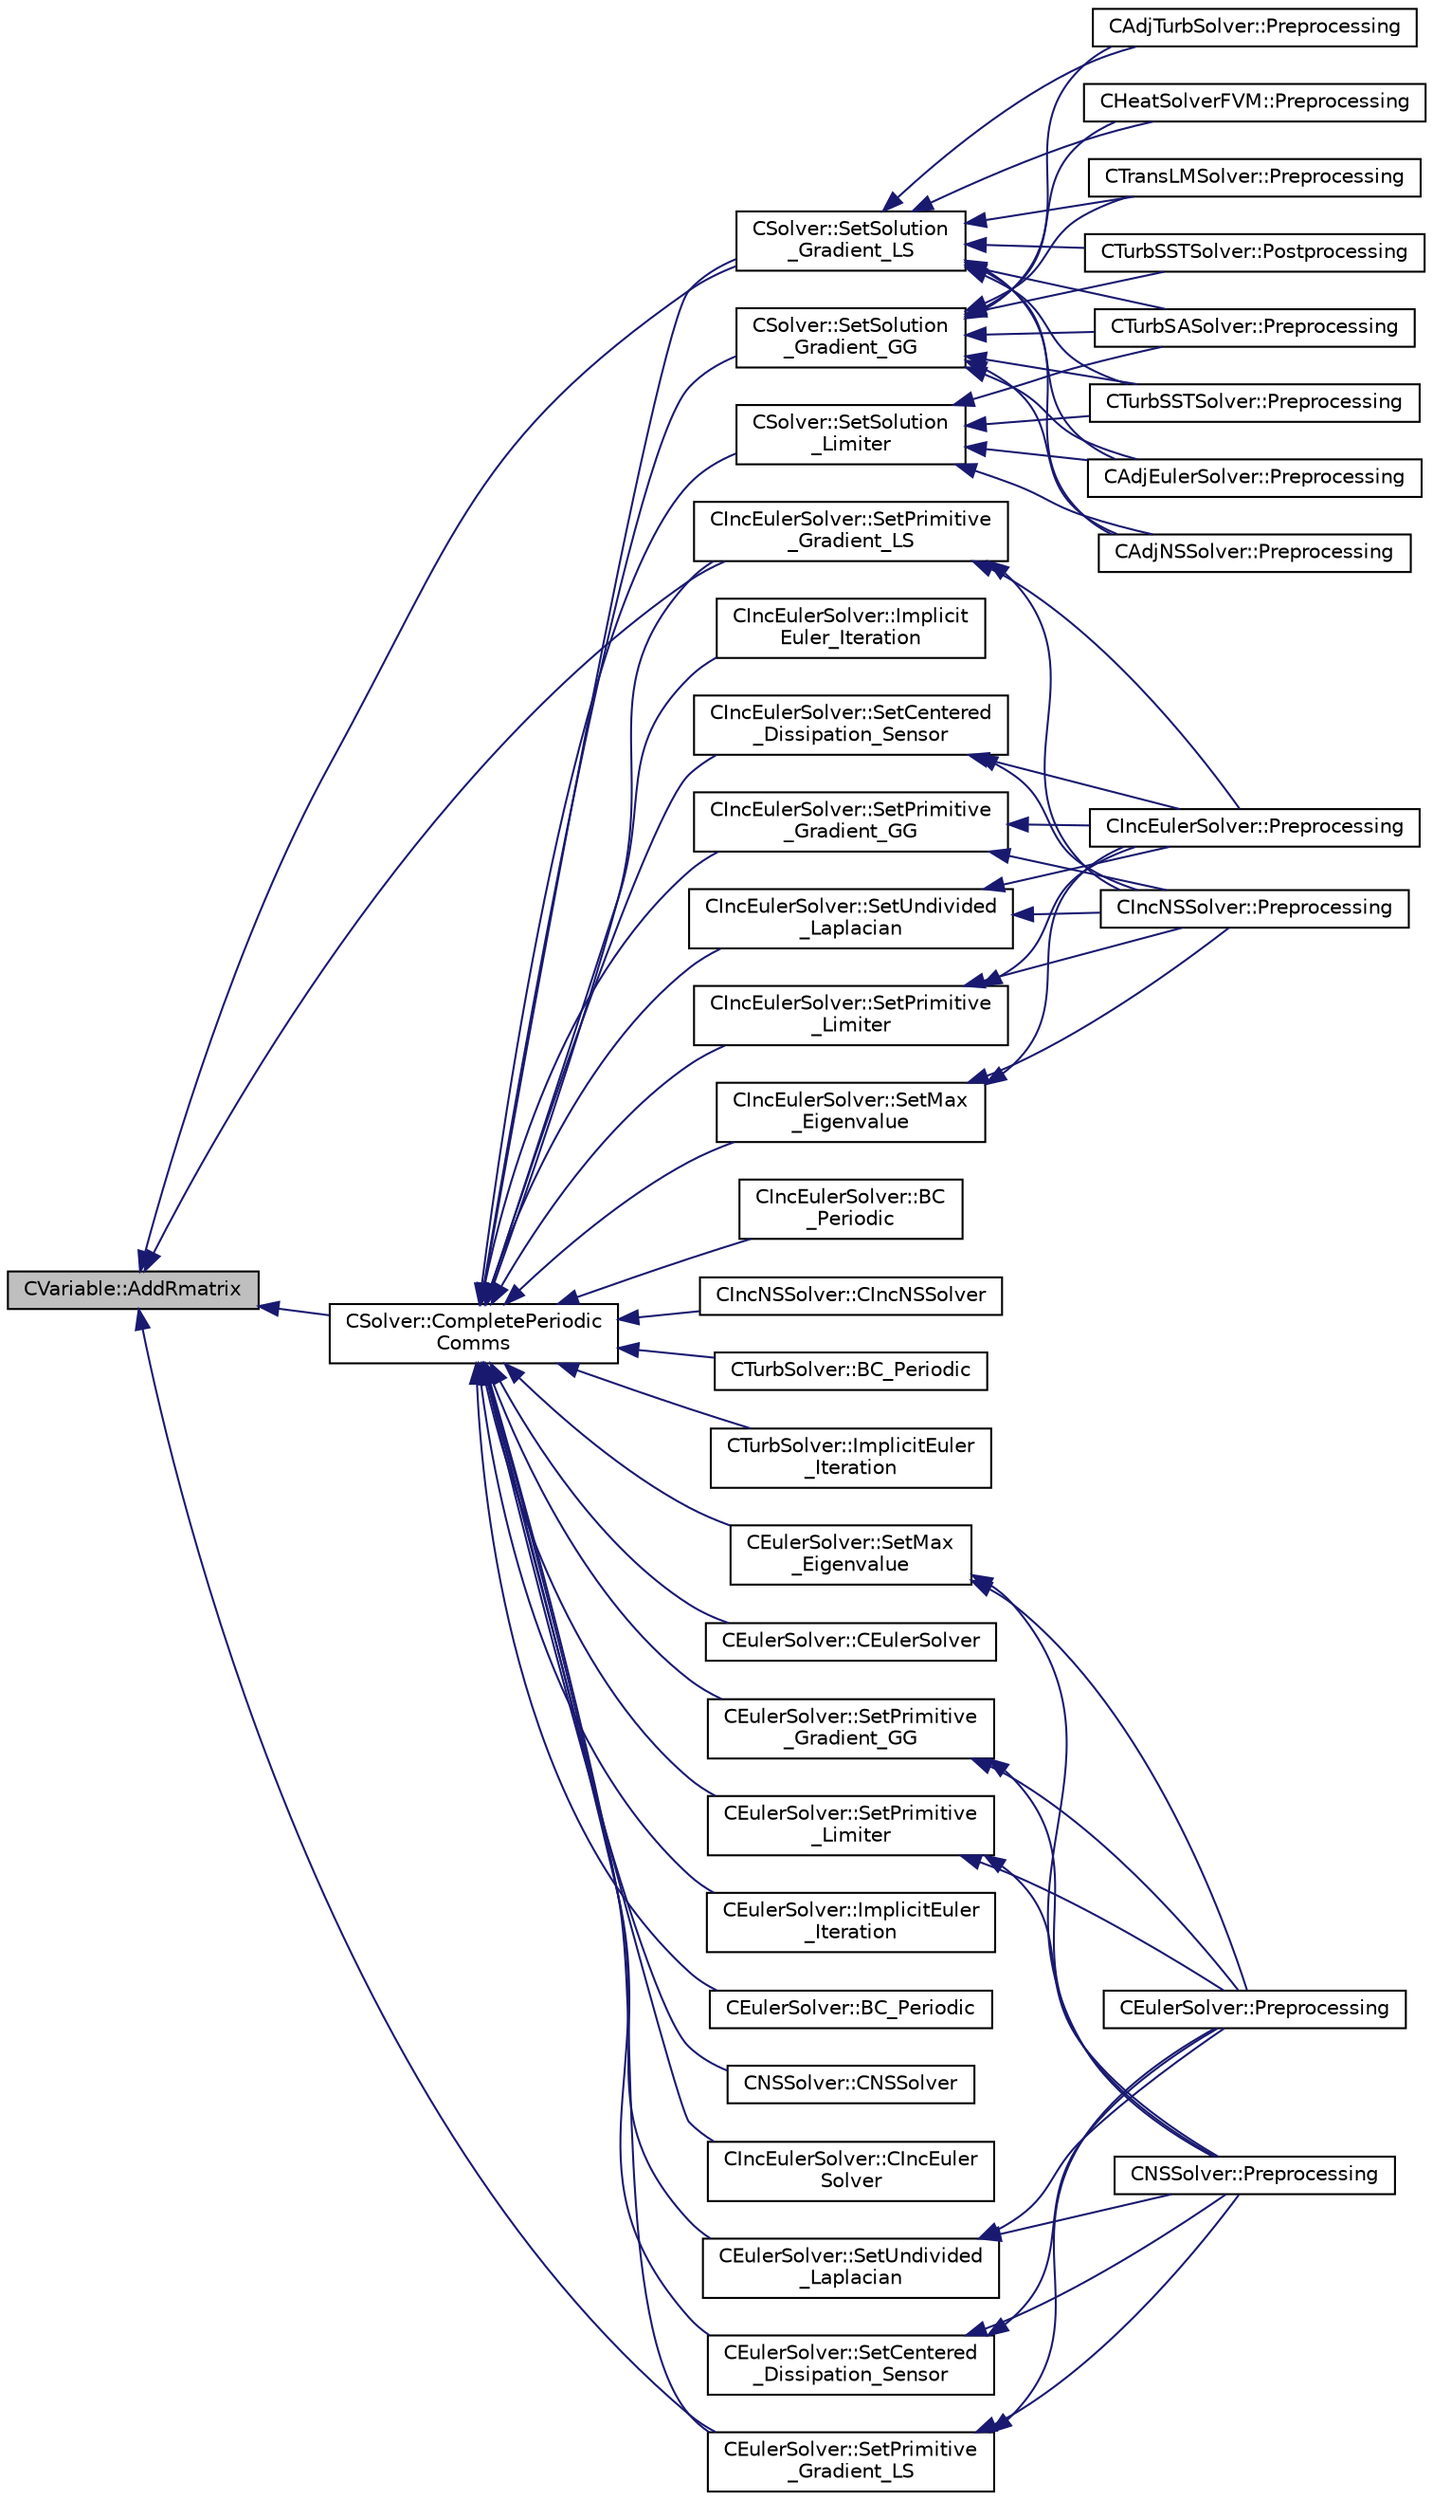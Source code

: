 digraph "CVariable::AddRmatrix"
{
  edge [fontname="Helvetica",fontsize="10",labelfontname="Helvetica",labelfontsize="10"];
  node [fontname="Helvetica",fontsize="10",shape=record];
  rankdir="LR";
  Node206 [label="CVariable::AddRmatrix",height=0.2,width=0.4,color="black", fillcolor="grey75", style="filled", fontcolor="black"];
  Node206 -> Node207 [dir="back",color="midnightblue",fontsize="10",style="solid",fontname="Helvetica"];
  Node207 [label="CEulerSolver::SetPrimitive\l_Gradient_LS",height=0.2,width=0.4,color="black", fillcolor="white", style="filled",URL="$class_c_euler_solver.html#a734d5bd064215fb722477f39993155d4",tooltip="Compute the gradient of the primitive variables using a Least-Squares method, and stores the result i..."];
  Node207 -> Node208 [dir="back",color="midnightblue",fontsize="10",style="solid",fontname="Helvetica"];
  Node208 [label="CEulerSolver::Preprocessing",height=0.2,width=0.4,color="black", fillcolor="white", style="filled",URL="$class_c_euler_solver.html#a8b89e1bfce33284c2d8f5f00f82f3f3f",tooltip="Compute primitive variables and their gradients. "];
  Node207 -> Node209 [dir="back",color="midnightblue",fontsize="10",style="solid",fontname="Helvetica"];
  Node209 [label="CNSSolver::Preprocessing",height=0.2,width=0.4,color="black", fillcolor="white", style="filled",URL="$class_c_n_s_solver.html#a028c83d18cf8520dff2f9628d8a04e4b",tooltip="Restart residual and compute gradients. "];
  Node206 -> Node210 [dir="back",color="midnightblue",fontsize="10",style="solid",fontname="Helvetica"];
  Node210 [label="CIncEulerSolver::SetPrimitive\l_Gradient_LS",height=0.2,width=0.4,color="black", fillcolor="white", style="filled",URL="$class_c_inc_euler_solver.html#a3e3355cbeb9d265f4073cca113b9d46e",tooltip="Compute the gradient of the primitive variables using a Least-Squares method, and stores the result i..."];
  Node210 -> Node211 [dir="back",color="midnightblue",fontsize="10",style="solid",fontname="Helvetica"];
  Node211 [label="CIncEulerSolver::Preprocessing",height=0.2,width=0.4,color="black", fillcolor="white", style="filled",URL="$class_c_inc_euler_solver.html#aabd902b10cc9b41b6b2c406efba0ac41",tooltip="Compute primitive variables and their gradients. "];
  Node210 -> Node212 [dir="back",color="midnightblue",fontsize="10",style="solid",fontname="Helvetica"];
  Node212 [label="CIncNSSolver::Preprocessing",height=0.2,width=0.4,color="black", fillcolor="white", style="filled",URL="$class_c_inc_n_s_solver.html#ae84f6e86313acd1da80c505b4eab81e5",tooltip="Restart residual and compute gradients. "];
  Node206 -> Node213 [dir="back",color="midnightblue",fontsize="10",style="solid",fontname="Helvetica"];
  Node213 [label="CSolver::CompletePeriodic\lComms",height=0.2,width=0.4,color="black", fillcolor="white", style="filled",URL="$class_c_solver.html#a7e77df2076057995213de49d4ca2e7c7",tooltip="Routine to complete the set of non-blocking periodic communications launched by InitiatePeriodicComms..."];
  Node213 -> Node214 [dir="back",color="midnightblue",fontsize="10",style="solid",fontname="Helvetica"];
  Node214 [label="CEulerSolver::CEulerSolver",height=0.2,width=0.4,color="black", fillcolor="white", style="filled",URL="$class_c_euler_solver.html#ae1e74218b4e943111b100d7ddcbd4db9"];
  Node213 -> Node215 [dir="back",color="midnightblue",fontsize="10",style="solid",fontname="Helvetica"];
  Node215 [label="CEulerSolver::SetMax\l_Eigenvalue",height=0.2,width=0.4,color="black", fillcolor="white", style="filled",URL="$class_c_euler_solver.html#a76f7fdf349ae41c6f0cf4df82b571fb1",tooltip="Compute the max eigenvalue. "];
  Node215 -> Node208 [dir="back",color="midnightblue",fontsize="10",style="solid",fontname="Helvetica"];
  Node215 -> Node209 [dir="back",color="midnightblue",fontsize="10",style="solid",fontname="Helvetica"];
  Node213 -> Node216 [dir="back",color="midnightblue",fontsize="10",style="solid",fontname="Helvetica"];
  Node216 [label="CEulerSolver::SetUndivided\l_Laplacian",height=0.2,width=0.4,color="black", fillcolor="white", style="filled",URL="$class_c_euler_solver.html#adc7c82a25b8be22b16b5452c1992744f",tooltip="Compute the undivided laplacian for the solution, except the energy equation. "];
  Node216 -> Node208 [dir="back",color="midnightblue",fontsize="10",style="solid",fontname="Helvetica"];
  Node216 -> Node209 [dir="back",color="midnightblue",fontsize="10",style="solid",fontname="Helvetica"];
  Node213 -> Node217 [dir="back",color="midnightblue",fontsize="10",style="solid",fontname="Helvetica"];
  Node217 [label="CEulerSolver::SetCentered\l_Dissipation_Sensor",height=0.2,width=0.4,color="black", fillcolor="white", style="filled",URL="$class_c_euler_solver.html#a2f4e3619ae65c63cbda1ef2098441ab4",tooltip="Compute a pressure sensor switch. "];
  Node217 -> Node208 [dir="back",color="midnightblue",fontsize="10",style="solid",fontname="Helvetica"];
  Node217 -> Node209 [dir="back",color="midnightblue",fontsize="10",style="solid",fontname="Helvetica"];
  Node213 -> Node218 [dir="back",color="midnightblue",fontsize="10",style="solid",fontname="Helvetica"];
  Node218 [label="CEulerSolver::ImplicitEuler\l_Iteration",height=0.2,width=0.4,color="black", fillcolor="white", style="filled",URL="$class_c_euler_solver.html#a4e8277fc44dc97c8d73fbe3347204372",tooltip="Update the solution using an implicit Euler scheme. "];
  Node213 -> Node219 [dir="back",color="midnightblue",fontsize="10",style="solid",fontname="Helvetica"];
  Node219 [label="CEulerSolver::SetPrimitive\l_Gradient_GG",height=0.2,width=0.4,color="black", fillcolor="white", style="filled",URL="$class_c_euler_solver.html#a74fb3b502b83371fcf0728ec546e039b",tooltip="Compute the gradient of the primitive variables using Green-Gauss method, and stores the result in th..."];
  Node219 -> Node208 [dir="back",color="midnightblue",fontsize="10",style="solid",fontname="Helvetica"];
  Node219 -> Node209 [dir="back",color="midnightblue",fontsize="10",style="solid",fontname="Helvetica"];
  Node213 -> Node207 [dir="back",color="midnightblue",fontsize="10",style="solid",fontname="Helvetica"];
  Node213 -> Node220 [dir="back",color="midnightblue",fontsize="10",style="solid",fontname="Helvetica"];
  Node220 [label="CEulerSolver::SetPrimitive\l_Limiter",height=0.2,width=0.4,color="black", fillcolor="white", style="filled",URL="$class_c_euler_solver.html#a43004a7f0fad7a6d1f435144710bf13e",tooltip="Compute the limiter of the primitive variables. "];
  Node220 -> Node208 [dir="back",color="midnightblue",fontsize="10",style="solid",fontname="Helvetica"];
  Node220 -> Node209 [dir="back",color="midnightblue",fontsize="10",style="solid",fontname="Helvetica"];
  Node213 -> Node221 [dir="back",color="midnightblue",fontsize="10",style="solid",fontname="Helvetica"];
  Node221 [label="CEulerSolver::BC_Periodic",height=0.2,width=0.4,color="black", fillcolor="white", style="filled",URL="$class_c_euler_solver.html#a9bd458698ede3dffd1b4d1f974f39b03",tooltip="Impose a periodic boundary condition by summing contributions from the complete control volume..."];
  Node213 -> Node222 [dir="back",color="midnightblue",fontsize="10",style="solid",fontname="Helvetica"];
  Node222 [label="CNSSolver::CNSSolver",height=0.2,width=0.4,color="black", fillcolor="white", style="filled",URL="$class_c_n_s_solver.html#a2a8ad49c42b4546696e631cf44b7788b"];
  Node213 -> Node223 [dir="back",color="midnightblue",fontsize="10",style="solid",fontname="Helvetica"];
  Node223 [label="CIncEulerSolver::CIncEuler\lSolver",height=0.2,width=0.4,color="black", fillcolor="white", style="filled",URL="$class_c_inc_euler_solver.html#a91f644b8f9a00215bac5bcd31dfc06d8"];
  Node213 -> Node224 [dir="back",color="midnightblue",fontsize="10",style="solid",fontname="Helvetica"];
  Node224 [label="CIncEulerSolver::SetMax\l_Eigenvalue",height=0.2,width=0.4,color="black", fillcolor="white", style="filled",URL="$class_c_inc_euler_solver.html#ab804c5648aa5dd71ea12a57997167984",tooltip="Compute the max eigenvalue. "];
  Node224 -> Node211 [dir="back",color="midnightblue",fontsize="10",style="solid",fontname="Helvetica"];
  Node224 -> Node212 [dir="back",color="midnightblue",fontsize="10",style="solid",fontname="Helvetica"];
  Node213 -> Node225 [dir="back",color="midnightblue",fontsize="10",style="solid",fontname="Helvetica"];
  Node225 [label="CIncEulerSolver::SetUndivided\l_Laplacian",height=0.2,width=0.4,color="black", fillcolor="white", style="filled",URL="$class_c_inc_euler_solver.html#a8b5d7772432b9759213892a50621c329",tooltip="Compute the undivided laplacian for the solution, except the energy equation. "];
  Node225 -> Node211 [dir="back",color="midnightblue",fontsize="10",style="solid",fontname="Helvetica"];
  Node225 -> Node212 [dir="back",color="midnightblue",fontsize="10",style="solid",fontname="Helvetica"];
  Node213 -> Node226 [dir="back",color="midnightblue",fontsize="10",style="solid",fontname="Helvetica"];
  Node226 [label="CIncEulerSolver::SetCentered\l_Dissipation_Sensor",height=0.2,width=0.4,color="black", fillcolor="white", style="filled",URL="$class_c_inc_euler_solver.html#a2323a0e322236c24668be8750dbaf237",tooltip="Compute a pressure sensor switch. "];
  Node226 -> Node211 [dir="back",color="midnightblue",fontsize="10",style="solid",fontname="Helvetica"];
  Node226 -> Node212 [dir="back",color="midnightblue",fontsize="10",style="solid",fontname="Helvetica"];
  Node213 -> Node227 [dir="back",color="midnightblue",fontsize="10",style="solid",fontname="Helvetica"];
  Node227 [label="CIncEulerSolver::Implicit\lEuler_Iteration",height=0.2,width=0.4,color="black", fillcolor="white", style="filled",URL="$class_c_inc_euler_solver.html#ad84dd4225bb9d158c52b26e2f30f6fa7",tooltip="Update the solution using an implicit Euler scheme. "];
  Node213 -> Node228 [dir="back",color="midnightblue",fontsize="10",style="solid",fontname="Helvetica"];
  Node228 [label="CIncEulerSolver::SetPrimitive\l_Gradient_GG",height=0.2,width=0.4,color="black", fillcolor="white", style="filled",URL="$class_c_inc_euler_solver.html#a856a6db100c40b9c3df557d1dfe72c2b",tooltip="Compute the gradient of the primitive variables using Green-Gauss method, and stores the result in th..."];
  Node228 -> Node211 [dir="back",color="midnightblue",fontsize="10",style="solid",fontname="Helvetica"];
  Node228 -> Node212 [dir="back",color="midnightblue",fontsize="10",style="solid",fontname="Helvetica"];
  Node213 -> Node210 [dir="back",color="midnightblue",fontsize="10",style="solid",fontname="Helvetica"];
  Node213 -> Node229 [dir="back",color="midnightblue",fontsize="10",style="solid",fontname="Helvetica"];
  Node229 [label="CIncEulerSolver::SetPrimitive\l_Limiter",height=0.2,width=0.4,color="black", fillcolor="white", style="filled",URL="$class_c_inc_euler_solver.html#a00bd56828c4e41ec3ff1e8753cb320ec",tooltip="Compute the limiter of the primitive variables. "];
  Node229 -> Node211 [dir="back",color="midnightblue",fontsize="10",style="solid",fontname="Helvetica"];
  Node229 -> Node212 [dir="back",color="midnightblue",fontsize="10",style="solid",fontname="Helvetica"];
  Node213 -> Node230 [dir="back",color="midnightblue",fontsize="10",style="solid",fontname="Helvetica"];
  Node230 [label="CIncEulerSolver::BC\l_Periodic",height=0.2,width=0.4,color="black", fillcolor="white", style="filled",URL="$class_c_inc_euler_solver.html#a994af5dbe296f8a1873e416c3b2fc2a7",tooltip="Impose a periodic boundary condition by summing contributions from the complete control volume..."];
  Node213 -> Node231 [dir="back",color="midnightblue",fontsize="10",style="solid",fontname="Helvetica"];
  Node231 [label="CIncNSSolver::CIncNSSolver",height=0.2,width=0.4,color="black", fillcolor="white", style="filled",URL="$class_c_inc_n_s_solver.html#a82152ac7e91fb1c5c073d98a1f08e2aa"];
  Node213 -> Node232 [dir="back",color="midnightblue",fontsize="10",style="solid",fontname="Helvetica"];
  Node232 [label="CTurbSolver::BC_Periodic",height=0.2,width=0.4,color="black", fillcolor="white", style="filled",URL="$class_c_turb_solver.html#a954cfdd45dfce9df024a30b558b54b25",tooltip="Impose a periodic boundary condition by summing contributions from the complete control volume..."];
  Node213 -> Node233 [dir="back",color="midnightblue",fontsize="10",style="solid",fontname="Helvetica"];
  Node233 [label="CTurbSolver::ImplicitEuler\l_Iteration",height=0.2,width=0.4,color="black", fillcolor="white", style="filled",URL="$class_c_turb_solver.html#af7a0ab68fbb2925c56863df97b3ea4ee",tooltip="Update the solution using an implicit solver. "];
  Node213 -> Node234 [dir="back",color="midnightblue",fontsize="10",style="solid",fontname="Helvetica"];
  Node234 [label="CSolver::SetSolution\l_Gradient_GG",height=0.2,width=0.4,color="black", fillcolor="white", style="filled",URL="$class_c_solver.html#aac4d5e5f3ff20e7e37d55fa5e4ed3647",tooltip="Compute the Green-Gauss gradient of the solution. "];
  Node234 -> Node235 [dir="back",color="midnightblue",fontsize="10",style="solid",fontname="Helvetica"];
  Node235 [label="CAdjEulerSolver::Preprocessing",height=0.2,width=0.4,color="black", fillcolor="white", style="filled",URL="$class_c_adj_euler_solver.html#a4ae0ed840dc8335fd921399625ba794f",tooltip="Initialize the residual vectors. "];
  Node234 -> Node236 [dir="back",color="midnightblue",fontsize="10",style="solid",fontname="Helvetica"];
  Node236 [label="CAdjNSSolver::Preprocessing",height=0.2,width=0.4,color="black", fillcolor="white", style="filled",URL="$class_c_adj_n_s_solver.html#ac16dab76e2c1d86bc7d70ca9f41fd668",tooltip="Restart residual and compute gradients. "];
  Node234 -> Node237 [dir="back",color="midnightblue",fontsize="10",style="solid",fontname="Helvetica"];
  Node237 [label="CAdjTurbSolver::Preprocessing",height=0.2,width=0.4,color="black", fillcolor="white", style="filled",URL="$class_c_adj_turb_solver.html#abde54ee8e9643c4ee460855be166a80f",tooltip="Initializate the residual vectors. "];
  Node234 -> Node238 [dir="back",color="midnightblue",fontsize="10",style="solid",fontname="Helvetica"];
  Node238 [label="CHeatSolverFVM::Preprocessing",height=0.2,width=0.4,color="black", fillcolor="white", style="filled",URL="$class_c_heat_solver_f_v_m.html#a0c89f1dbe5cd5a16caaa9a08200e91fd",tooltip="Restart residual and compute gradients. "];
  Node234 -> Node239 [dir="back",color="midnightblue",fontsize="10",style="solid",fontname="Helvetica"];
  Node239 [label="CTransLMSolver::Preprocessing",height=0.2,width=0.4,color="black", fillcolor="white", style="filled",URL="$class_c_trans_l_m_solver.html#ac319a1f0946ca2806dbe02c4c9bea65b",tooltip="Restart residual and compute gradients. "];
  Node234 -> Node240 [dir="back",color="midnightblue",fontsize="10",style="solid",fontname="Helvetica"];
  Node240 [label="CTurbSASolver::Preprocessing",height=0.2,width=0.4,color="black", fillcolor="white", style="filled",URL="$class_c_turb_s_a_solver.html#a225518dc5f0ca6ed894add826aaa16ea",tooltip="Restart residual and compute gradients. "];
  Node234 -> Node241 [dir="back",color="midnightblue",fontsize="10",style="solid",fontname="Helvetica"];
  Node241 [label="CTurbSSTSolver::Preprocessing",height=0.2,width=0.4,color="black", fillcolor="white", style="filled",URL="$class_c_turb_s_s_t_solver.html#a653cf05307f24374fda6f523ce3130bf",tooltip="Restart residual and compute gradients. "];
  Node234 -> Node242 [dir="back",color="midnightblue",fontsize="10",style="solid",fontname="Helvetica"];
  Node242 [label="CTurbSSTSolver::Postprocessing",height=0.2,width=0.4,color="black", fillcolor="white", style="filled",URL="$class_c_turb_s_s_t_solver.html#aa5306eec5b89c3c229c2a4c41846eb4d",tooltip="Computes the eddy viscosity. "];
  Node213 -> Node243 [dir="back",color="midnightblue",fontsize="10",style="solid",fontname="Helvetica"];
  Node243 [label="CSolver::SetSolution\l_Gradient_LS",height=0.2,width=0.4,color="black", fillcolor="white", style="filled",URL="$class_c_solver.html#ac4d9cf9609d7bdb52e7f1dc9cc8b4c1f",tooltip="Compute the Least Squares gradient of the solution. "];
  Node243 -> Node235 [dir="back",color="midnightblue",fontsize="10",style="solid",fontname="Helvetica"];
  Node243 -> Node236 [dir="back",color="midnightblue",fontsize="10",style="solid",fontname="Helvetica"];
  Node243 -> Node237 [dir="back",color="midnightblue",fontsize="10",style="solid",fontname="Helvetica"];
  Node243 -> Node238 [dir="back",color="midnightblue",fontsize="10",style="solid",fontname="Helvetica"];
  Node243 -> Node239 [dir="back",color="midnightblue",fontsize="10",style="solid",fontname="Helvetica"];
  Node243 -> Node240 [dir="back",color="midnightblue",fontsize="10",style="solid",fontname="Helvetica"];
  Node243 -> Node241 [dir="back",color="midnightblue",fontsize="10",style="solid",fontname="Helvetica"];
  Node243 -> Node242 [dir="back",color="midnightblue",fontsize="10",style="solid",fontname="Helvetica"];
  Node213 -> Node244 [dir="back",color="midnightblue",fontsize="10",style="solid",fontname="Helvetica"];
  Node244 [label="CSolver::SetSolution\l_Limiter",height=0.2,width=0.4,color="black", fillcolor="white", style="filled",URL="$class_c_solver.html#a641e9c59698ab9c7c2fb91107ad70d77",tooltip="Compute slope limiter. "];
  Node244 -> Node235 [dir="back",color="midnightblue",fontsize="10",style="solid",fontname="Helvetica"];
  Node244 -> Node236 [dir="back",color="midnightblue",fontsize="10",style="solid",fontname="Helvetica"];
  Node244 -> Node240 [dir="back",color="midnightblue",fontsize="10",style="solid",fontname="Helvetica"];
  Node244 -> Node241 [dir="back",color="midnightblue",fontsize="10",style="solid",fontname="Helvetica"];
  Node206 -> Node243 [dir="back",color="midnightblue",fontsize="10",style="solid",fontname="Helvetica"];
}
